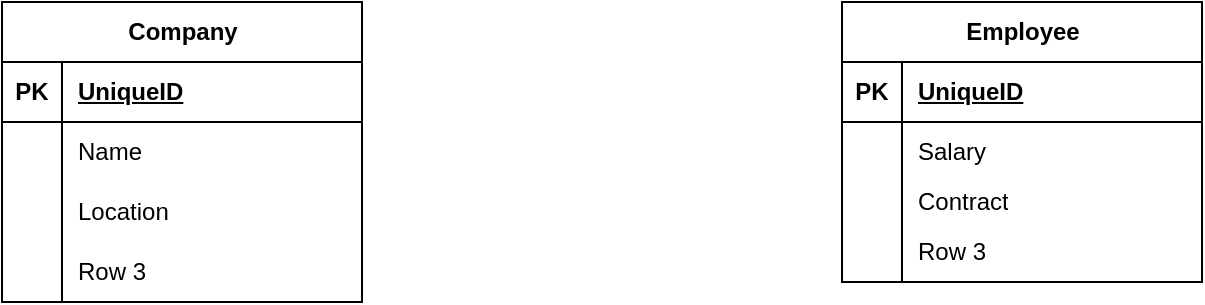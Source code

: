 <mxfile version="24.7.17" pages="2">
  <diagram name="Page-1" id="5f0bae14-7c28-e335-631c-24af17079c00">
    <mxGraphModel dx="1100" dy="990" grid="1" gridSize="10" guides="1" tooltips="1" connect="1" arrows="1" fold="1" page="1" pageScale="1" pageWidth="1100" pageHeight="850" background="none" math="0" shadow="0">
      <root>
        <mxCell id="0" />
        <mxCell id="1" parent="0" />
        <mxCell id="KXuhXTbnPs-4h79V8Q3E-3" value="Company" style="shape=table;startSize=30;container=1;collapsible=1;childLayout=tableLayout;fixedRows=1;rowLines=0;fontStyle=1;align=center;resizeLast=1;html=1;" vertex="1" parent="1">
          <mxGeometry x="220" y="250" width="180" height="150" as="geometry" />
        </mxCell>
        <mxCell id="KXuhXTbnPs-4h79V8Q3E-4" value="" style="shape=tableRow;horizontal=0;startSize=0;swimlaneHead=0;swimlaneBody=0;fillColor=none;collapsible=0;dropTarget=0;points=[[0,0.5],[1,0.5]];portConstraint=eastwest;top=0;left=0;right=0;bottom=1;" vertex="1" parent="KXuhXTbnPs-4h79V8Q3E-3">
          <mxGeometry y="30" width="180" height="30" as="geometry" />
        </mxCell>
        <mxCell id="KXuhXTbnPs-4h79V8Q3E-5" value="PK" style="shape=partialRectangle;connectable=0;fillColor=none;top=0;left=0;bottom=0;right=0;fontStyle=1;overflow=hidden;whiteSpace=wrap;html=1;" vertex="1" parent="KXuhXTbnPs-4h79V8Q3E-4">
          <mxGeometry width="30" height="30" as="geometry">
            <mxRectangle width="30" height="30" as="alternateBounds" />
          </mxGeometry>
        </mxCell>
        <mxCell id="KXuhXTbnPs-4h79V8Q3E-6" value="UniqueID" style="shape=partialRectangle;connectable=0;fillColor=none;top=0;left=0;bottom=0;right=0;align=left;spacingLeft=6;fontStyle=5;overflow=hidden;whiteSpace=wrap;html=1;" vertex="1" parent="KXuhXTbnPs-4h79V8Q3E-4">
          <mxGeometry x="30" width="150" height="30" as="geometry">
            <mxRectangle width="150" height="30" as="alternateBounds" />
          </mxGeometry>
        </mxCell>
        <mxCell id="KXuhXTbnPs-4h79V8Q3E-7" value="" style="shape=tableRow;horizontal=0;startSize=0;swimlaneHead=0;swimlaneBody=0;fillColor=none;collapsible=0;dropTarget=0;points=[[0,0.5],[1,0.5]];portConstraint=eastwest;top=0;left=0;right=0;bottom=0;" vertex="1" parent="KXuhXTbnPs-4h79V8Q3E-3">
          <mxGeometry y="60" width="180" height="30" as="geometry" />
        </mxCell>
        <mxCell id="KXuhXTbnPs-4h79V8Q3E-8" value="" style="shape=partialRectangle;connectable=0;fillColor=none;top=0;left=0;bottom=0;right=0;editable=1;overflow=hidden;whiteSpace=wrap;html=1;" vertex="1" parent="KXuhXTbnPs-4h79V8Q3E-7">
          <mxGeometry width="30" height="30" as="geometry">
            <mxRectangle width="30" height="30" as="alternateBounds" />
          </mxGeometry>
        </mxCell>
        <mxCell id="KXuhXTbnPs-4h79V8Q3E-9" value="Name" style="shape=partialRectangle;connectable=0;fillColor=none;top=0;left=0;bottom=0;right=0;align=left;spacingLeft=6;overflow=hidden;whiteSpace=wrap;html=1;" vertex="1" parent="KXuhXTbnPs-4h79V8Q3E-7">
          <mxGeometry x="30" width="150" height="30" as="geometry">
            <mxRectangle width="150" height="30" as="alternateBounds" />
          </mxGeometry>
        </mxCell>
        <mxCell id="KXuhXTbnPs-4h79V8Q3E-10" value="" style="shape=tableRow;horizontal=0;startSize=0;swimlaneHead=0;swimlaneBody=0;fillColor=none;collapsible=0;dropTarget=0;points=[[0,0.5],[1,0.5]];portConstraint=eastwest;top=0;left=0;right=0;bottom=0;" vertex="1" parent="KXuhXTbnPs-4h79V8Q3E-3">
          <mxGeometry y="90" width="180" height="30" as="geometry" />
        </mxCell>
        <mxCell id="KXuhXTbnPs-4h79V8Q3E-11" value="" style="shape=partialRectangle;connectable=0;fillColor=none;top=0;left=0;bottom=0;right=0;editable=1;overflow=hidden;whiteSpace=wrap;html=1;" vertex="1" parent="KXuhXTbnPs-4h79V8Q3E-10">
          <mxGeometry width="30" height="30" as="geometry">
            <mxRectangle width="30" height="30" as="alternateBounds" />
          </mxGeometry>
        </mxCell>
        <mxCell id="KXuhXTbnPs-4h79V8Q3E-12" value="Location" style="shape=partialRectangle;connectable=0;fillColor=none;top=0;left=0;bottom=0;right=0;align=left;spacingLeft=6;overflow=hidden;whiteSpace=wrap;html=1;" vertex="1" parent="KXuhXTbnPs-4h79V8Q3E-10">
          <mxGeometry x="30" width="150" height="30" as="geometry">
            <mxRectangle width="150" height="30" as="alternateBounds" />
          </mxGeometry>
        </mxCell>
        <mxCell id="KXuhXTbnPs-4h79V8Q3E-13" value="" style="shape=tableRow;horizontal=0;startSize=0;swimlaneHead=0;swimlaneBody=0;fillColor=none;collapsible=0;dropTarget=0;points=[[0,0.5],[1,0.5]];portConstraint=eastwest;top=0;left=0;right=0;bottom=0;" vertex="1" parent="KXuhXTbnPs-4h79V8Q3E-3">
          <mxGeometry y="120" width="180" height="30" as="geometry" />
        </mxCell>
        <mxCell id="KXuhXTbnPs-4h79V8Q3E-14" value="" style="shape=partialRectangle;connectable=0;fillColor=none;top=0;left=0;bottom=0;right=0;editable=1;overflow=hidden;whiteSpace=wrap;html=1;" vertex="1" parent="KXuhXTbnPs-4h79V8Q3E-13">
          <mxGeometry width="30" height="30" as="geometry">
            <mxRectangle width="30" height="30" as="alternateBounds" />
          </mxGeometry>
        </mxCell>
        <mxCell id="KXuhXTbnPs-4h79V8Q3E-15" value="Row 3" style="shape=partialRectangle;connectable=0;fillColor=none;top=0;left=0;bottom=0;right=0;align=left;spacingLeft=6;overflow=hidden;whiteSpace=wrap;html=1;" vertex="1" parent="KXuhXTbnPs-4h79V8Q3E-13">
          <mxGeometry x="30" width="150" height="30" as="geometry">
            <mxRectangle width="150" height="30" as="alternateBounds" />
          </mxGeometry>
        </mxCell>
        <mxCell id="KXuhXTbnPs-4h79V8Q3E-16" value="Employee" style="shape=table;startSize=30;container=1;collapsible=1;childLayout=tableLayout;fixedRows=1;rowLines=0;fontStyle=1;align=center;resizeLast=1;html=1;" vertex="1" parent="1">
          <mxGeometry x="640" y="250" width="180" height="140" as="geometry" />
        </mxCell>
        <mxCell id="KXuhXTbnPs-4h79V8Q3E-17" value="" style="shape=tableRow;horizontal=0;startSize=0;swimlaneHead=0;swimlaneBody=0;fillColor=none;collapsible=0;dropTarget=0;points=[[0,0.5],[1,0.5]];portConstraint=eastwest;top=0;left=0;right=0;bottom=1;" vertex="1" parent="KXuhXTbnPs-4h79V8Q3E-16">
          <mxGeometry y="30" width="180" height="30" as="geometry" />
        </mxCell>
        <mxCell id="KXuhXTbnPs-4h79V8Q3E-18" value="PK" style="shape=partialRectangle;connectable=0;fillColor=none;top=0;left=0;bottom=0;right=0;fontStyle=1;overflow=hidden;whiteSpace=wrap;html=1;" vertex="1" parent="KXuhXTbnPs-4h79V8Q3E-17">
          <mxGeometry width="30" height="30" as="geometry">
            <mxRectangle width="30" height="30" as="alternateBounds" />
          </mxGeometry>
        </mxCell>
        <mxCell id="KXuhXTbnPs-4h79V8Q3E-19" value="UniqueID" style="shape=partialRectangle;connectable=0;fillColor=none;top=0;left=0;bottom=0;right=0;align=left;spacingLeft=6;fontStyle=5;overflow=hidden;whiteSpace=wrap;html=1;" vertex="1" parent="KXuhXTbnPs-4h79V8Q3E-17">
          <mxGeometry x="30" width="150" height="30" as="geometry">
            <mxRectangle width="150" height="30" as="alternateBounds" />
          </mxGeometry>
        </mxCell>
        <mxCell id="KXuhXTbnPs-4h79V8Q3E-20" value="" style="shape=tableRow;horizontal=0;startSize=0;swimlaneHead=0;swimlaneBody=0;fillColor=none;collapsible=0;dropTarget=0;points=[[0,0.5],[1,0.5]];portConstraint=eastwest;top=0;left=0;right=0;bottom=0;" vertex="1" parent="KXuhXTbnPs-4h79V8Q3E-16">
          <mxGeometry y="60" width="180" height="30" as="geometry" />
        </mxCell>
        <mxCell id="KXuhXTbnPs-4h79V8Q3E-21" value="" style="shape=partialRectangle;connectable=0;fillColor=none;top=0;left=0;bottom=0;right=0;editable=1;overflow=hidden;whiteSpace=wrap;html=1;" vertex="1" parent="KXuhXTbnPs-4h79V8Q3E-20">
          <mxGeometry width="30" height="30" as="geometry">
            <mxRectangle width="30" height="30" as="alternateBounds" />
          </mxGeometry>
        </mxCell>
        <mxCell id="KXuhXTbnPs-4h79V8Q3E-22" value="Salary" style="shape=partialRectangle;connectable=0;fillColor=none;top=0;left=0;bottom=0;right=0;align=left;spacingLeft=6;overflow=hidden;whiteSpace=wrap;html=1;" vertex="1" parent="KXuhXTbnPs-4h79V8Q3E-20">
          <mxGeometry x="30" width="150" height="30" as="geometry">
            <mxRectangle width="150" height="30" as="alternateBounds" />
          </mxGeometry>
        </mxCell>
        <mxCell id="KXuhXTbnPs-4h79V8Q3E-23" value="" style="shape=tableRow;horizontal=0;startSize=0;swimlaneHead=0;swimlaneBody=0;fillColor=none;collapsible=0;dropTarget=0;points=[[0,0.5],[1,0.5]];portConstraint=eastwest;top=0;left=0;right=0;bottom=0;" vertex="1" parent="KXuhXTbnPs-4h79V8Q3E-16">
          <mxGeometry y="90" width="180" height="20" as="geometry" />
        </mxCell>
        <mxCell id="KXuhXTbnPs-4h79V8Q3E-24" value="" style="shape=partialRectangle;connectable=0;fillColor=none;top=0;left=0;bottom=0;right=0;editable=1;overflow=hidden;whiteSpace=wrap;html=1;" vertex="1" parent="KXuhXTbnPs-4h79V8Q3E-23">
          <mxGeometry width="30" height="20" as="geometry">
            <mxRectangle width="30" height="20" as="alternateBounds" />
          </mxGeometry>
        </mxCell>
        <mxCell id="KXuhXTbnPs-4h79V8Q3E-25" value="Contract" style="shape=partialRectangle;connectable=0;fillColor=none;top=0;left=0;bottom=0;right=0;align=left;spacingLeft=6;overflow=hidden;whiteSpace=wrap;html=1;" vertex="1" parent="KXuhXTbnPs-4h79V8Q3E-23">
          <mxGeometry x="30" width="150" height="20" as="geometry">
            <mxRectangle width="150" height="20" as="alternateBounds" />
          </mxGeometry>
        </mxCell>
        <mxCell id="KXuhXTbnPs-4h79V8Q3E-26" value="" style="shape=tableRow;horizontal=0;startSize=0;swimlaneHead=0;swimlaneBody=0;fillColor=none;collapsible=0;dropTarget=0;points=[[0,0.5],[1,0.5]];portConstraint=eastwest;top=0;left=0;right=0;bottom=0;" vertex="1" parent="KXuhXTbnPs-4h79V8Q3E-16">
          <mxGeometry y="110" width="180" height="30" as="geometry" />
        </mxCell>
        <mxCell id="KXuhXTbnPs-4h79V8Q3E-27" value="" style="shape=partialRectangle;connectable=0;fillColor=none;top=0;left=0;bottom=0;right=0;editable=1;overflow=hidden;whiteSpace=wrap;html=1;" vertex="1" parent="KXuhXTbnPs-4h79V8Q3E-26">
          <mxGeometry width="30" height="30" as="geometry">
            <mxRectangle width="30" height="30" as="alternateBounds" />
          </mxGeometry>
        </mxCell>
        <mxCell id="KXuhXTbnPs-4h79V8Q3E-28" value="Row 3" style="shape=partialRectangle;connectable=0;fillColor=none;top=0;left=0;bottom=0;right=0;align=left;spacingLeft=6;overflow=hidden;whiteSpace=wrap;html=1;" vertex="1" parent="KXuhXTbnPs-4h79V8Q3E-26">
          <mxGeometry x="30" width="150" height="30" as="geometry">
            <mxRectangle width="150" height="30" as="alternateBounds" />
          </mxGeometry>
        </mxCell>
      </root>
    </mxGraphModel>
  </diagram>
  <diagram id="wOaqw08YVH0bUd4vD13E" name="CompanyAdminSoftware">
    <mxGraphModel dx="1571" dy="1414" grid="1" gridSize="10" guides="1" tooltips="1" connect="1" arrows="1" fold="1" page="1" pageScale="1" pageWidth="3000" pageHeight="3000" math="0" shadow="0">
      <root>
        <mxCell id="0" />
        <mxCell id="1" parent="0" />
        <mxCell id="pAGdKH4TOpfeRksINePv-3" value="&lt;div&gt;Startup&lt;/div&gt;&lt;div&gt;&lt;br&gt;&lt;/div&gt;&lt;div&gt;&lt;br&gt;&lt;/div&gt;&lt;div&gt;&lt;br&gt;&lt;/div&gt;&lt;div&gt;&lt;br&gt;&lt;/div&gt;&lt;div&gt;&lt;br&gt;&lt;/div&gt;&lt;div&gt;&lt;br&gt;&lt;/div&gt;&lt;div&gt;&lt;br&gt;&lt;/div&gt;&lt;div&gt;&lt;br&gt;&lt;/div&gt;&lt;div&gt;&lt;br&gt;&lt;/div&gt;&lt;div&gt;&lt;br&gt;&lt;/div&gt;&lt;div&gt;&lt;br&gt;&lt;/div&gt;&lt;div&gt;&lt;br&gt;&lt;/div&gt;&lt;div&gt;&lt;br&gt;&lt;/div&gt;&lt;div&gt;&lt;br&gt;&lt;/div&gt;&lt;div&gt;&lt;br&gt;&lt;/div&gt;&lt;div&gt;&lt;br&gt;&lt;/div&gt;&lt;div&gt;&lt;br&gt;&lt;/div&gt;&lt;div&gt;&lt;br&gt;&lt;/div&gt;&lt;div&gt;&lt;br&gt;&lt;/div&gt;&lt;div&gt;&lt;br&gt;&lt;/div&gt;&lt;div&gt;&lt;br&gt;&lt;/div&gt;&lt;div&gt;&lt;br&gt;&lt;/div&gt;&lt;div&gt;&lt;br&gt;&lt;/div&gt;&lt;div&gt;&lt;br&gt;&lt;/div&gt;&lt;div&gt;&lt;br&gt;&lt;/div&gt;&lt;div&gt;&lt;br&gt;&lt;/div&gt;&lt;div&gt;&lt;br&gt;&lt;/div&gt;&lt;div&gt;&lt;br&gt;&lt;/div&gt;&lt;div&gt;&lt;br&gt;&lt;/div&gt;&lt;div&gt;&lt;br&gt;&lt;/div&gt;&lt;div&gt;&lt;br&gt;&lt;/div&gt;&lt;div&gt;&lt;br&gt;&lt;/div&gt;&lt;div&gt;&lt;br&gt;&lt;/div&gt;&lt;div&gt;&lt;br&gt;&lt;/div&gt;" style="html=1;dropTarget=0;whiteSpace=wrap;" vertex="1" parent="1">
          <mxGeometry x="110" y="140" width="790" height="520" as="geometry" />
        </mxCell>
        <mxCell id="pAGdKH4TOpfeRksINePv-4" value="" style="shape=module;jettyWidth=8;jettyHeight=4;" vertex="1" parent="pAGdKH4TOpfeRksINePv-3">
          <mxGeometry x="1" width="20" height="20" relative="1" as="geometry">
            <mxPoint x="-27" y="7" as="offset" />
          </mxGeometry>
        </mxCell>
        <mxCell id="pAGdKH4TOpfeRksINePv-10" style="edgeStyle=orthogonalEdgeStyle;rounded=0;orthogonalLoop=1;jettySize=auto;html=1;entryX=0.5;entryY=0;entryDx=0;entryDy=0;" edge="1" parent="1" source="pAGdKH4TOpfeRksINePv-1" target="pAGdKH4TOpfeRksINePv-8">
          <mxGeometry relative="1" as="geometry" />
        </mxCell>
        <mxCell id="pAGdKH4TOpfeRksINePv-13" style="edgeStyle=orthogonalEdgeStyle;rounded=0;orthogonalLoop=1;jettySize=auto;html=1;" edge="1" parent="1" source="pAGdKH4TOpfeRksINePv-1" target="pAGdKH4TOpfeRksINePv-11">
          <mxGeometry relative="1" as="geometry" />
        </mxCell>
        <mxCell id="pAGdKH4TOpfeRksINePv-51" style="edgeStyle=orthogonalEdgeStyle;rounded=0;orthogonalLoop=1;jettySize=auto;html=1;entryX=0;entryY=0.5;entryDx=0;entryDy=0;" edge="1" parent="1" source="pAGdKH4TOpfeRksINePv-1" target="pAGdKH4TOpfeRksINePv-19">
          <mxGeometry relative="1" as="geometry" />
        </mxCell>
        <mxCell id="pAGdKH4TOpfeRksINePv-1" value="Registration" style="html=1;dropTarget=0;whiteSpace=wrap;" vertex="1" parent="1">
          <mxGeometry x="390" y="320" width="160" height="90" as="geometry" />
        </mxCell>
        <mxCell id="pAGdKH4TOpfeRksINePv-2" value="" style="shape=module;jettyWidth=8;jettyHeight=4;" vertex="1" parent="pAGdKH4TOpfeRksINePv-1">
          <mxGeometry x="1" width="20" height="20" relative="1" as="geometry">
            <mxPoint x="-27" y="7" as="offset" />
          </mxGeometry>
        </mxCell>
        <mxCell id="pAGdKH4TOpfeRksINePv-6" style="edgeStyle=orthogonalEdgeStyle;rounded=0;orthogonalLoop=1;jettySize=auto;html=1;entryX=0;entryY=0.5;entryDx=0;entryDy=0;" edge="1" parent="1" source="pAGdKH4TOpfeRksINePv-5" target="pAGdKH4TOpfeRksINePv-1">
          <mxGeometry relative="1" as="geometry" />
        </mxCell>
        <mxCell id="pAGdKH4TOpfeRksINePv-16" style="edgeStyle=orthogonalEdgeStyle;rounded=0;orthogonalLoop=1;jettySize=auto;html=1;" edge="1" parent="1" source="pAGdKH4TOpfeRksINePv-5" target="pAGdKH4TOpfeRksINePv-14">
          <mxGeometry relative="1" as="geometry" />
        </mxCell>
        <mxCell id="pAGdKH4TOpfeRksINePv-5" value="Start" style="html=1;whiteSpace=wrap;" vertex="1" parent="1">
          <mxGeometry x="40" y="170" width="70" height="40" as="geometry" />
        </mxCell>
        <mxCell id="pAGdKH4TOpfeRksINePv-8" value="Validation&amp;nbsp; Input Data" style="html=1;dropTarget=0;whiteSpace=wrap;" vertex="1" parent="1">
          <mxGeometry x="160" y="510" width="150" height="100" as="geometry" />
        </mxCell>
        <mxCell id="pAGdKH4TOpfeRksINePv-9" value="" style="shape=module;jettyWidth=8;jettyHeight=4;" vertex="1" parent="pAGdKH4TOpfeRksINePv-8">
          <mxGeometry x="1" width="20" height="20" relative="1" as="geometry">
            <mxPoint x="-27" y="7" as="offset" />
          </mxGeometry>
        </mxCell>
        <mxCell id="pAGdKH4TOpfeRksINePv-11" value="Sava Information Locally/ Temporary" style="html=1;dropTarget=0;whiteSpace=wrap;" vertex="1" parent="1">
          <mxGeometry x="500" y="490" width="140" height="80" as="geometry" />
        </mxCell>
        <mxCell id="pAGdKH4TOpfeRksINePv-12" value="" style="shape=module;jettyWidth=8;jettyHeight=4;" vertex="1" parent="pAGdKH4TOpfeRksINePv-11">
          <mxGeometry x="1" width="20" height="20" relative="1" as="geometry">
            <mxPoint x="-27" y="7" as="offset" />
          </mxGeometry>
        </mxCell>
        <mxCell id="pAGdKH4TOpfeRksINePv-25" style="edgeStyle=orthogonalEdgeStyle;rounded=0;orthogonalLoop=1;jettySize=auto;html=1;entryX=0;entryY=0.5;entryDx=0;entryDy=0;" edge="1" parent="1" source="pAGdKH4TOpfeRksINePv-14" target="pAGdKH4TOpfeRksINePv-19">
          <mxGeometry relative="1" as="geometry">
            <mxPoint x="910" y="320" as="targetPoint" />
          </mxGeometry>
        </mxCell>
        <mxCell id="pAGdKH4TOpfeRksINePv-14" value="Login" style="html=1;dropTarget=0;whiteSpace=wrap;" vertex="1" parent="1">
          <mxGeometry x="370" y="190" width="160" height="90" as="geometry" />
        </mxCell>
        <mxCell id="pAGdKH4TOpfeRksINePv-15" value="" style="shape=module;jettyWidth=8;jettyHeight=4;" vertex="1" parent="pAGdKH4TOpfeRksINePv-14">
          <mxGeometry x="1" width="20" height="20" relative="1" as="geometry">
            <mxPoint x="-27" y="7" as="offset" />
          </mxGeometry>
        </mxCell>
        <mxCell id="pAGdKH4TOpfeRksINePv-17" value="Database" style="shape=cylinder3;whiteSpace=wrap;html=1;boundedLbl=1;backgroundOutline=1;size=15;" vertex="1" parent="1">
          <mxGeometry x="1110" y="140" width="100" height="140" as="geometry" />
        </mxCell>
        <mxCell id="pAGdKH4TOpfeRksINePv-19" value="Database Connector" style="rounded=0;whiteSpace=wrap;html=1;" vertex="1" parent="1">
          <mxGeometry x="900" y="205" width="90" height="60" as="geometry" />
        </mxCell>
        <mxCell id="pAGdKH4TOpfeRksINePv-20" style="edgeStyle=orthogonalEdgeStyle;rounded=0;orthogonalLoop=1;jettySize=auto;html=1;entryX=0;entryY=0.5;entryDx=0;entryDy=0;entryPerimeter=0;" edge="1" parent="1" source="pAGdKH4TOpfeRksINePv-19" target="pAGdKH4TOpfeRksINePv-17">
          <mxGeometry relative="1" as="geometry" />
        </mxCell>
        <mxCell id="pAGdKH4TOpfeRksINePv-29" value="Validation Input Data&lt;div&gt;&lt;br&gt;&lt;/div&gt;&lt;div&gt;&lt;br&gt;&lt;/div&gt;&lt;div&gt;&lt;br&gt;&lt;/div&gt;&lt;div&gt;&lt;br&gt;&lt;/div&gt;&lt;div&gt;&lt;br&gt;&lt;/div&gt;&lt;div&gt;&lt;br&gt;&lt;/div&gt;&lt;div&gt;&lt;br&gt;&lt;/div&gt;&lt;div&gt;&lt;br&gt;&lt;/div&gt;&lt;div&gt;&lt;br&gt;&lt;/div&gt;&lt;div&gt;&lt;br&gt;&lt;/div&gt;&lt;div&gt;&lt;br&gt;&lt;/div&gt;&lt;div&gt;&lt;br&gt;&lt;/div&gt;&lt;div&gt;&lt;br&gt;&lt;/div&gt;&lt;div&gt;&lt;br&gt;&lt;/div&gt;&lt;div&gt;&lt;br&gt;&lt;/div&gt;&lt;div&gt;&lt;br&gt;&lt;/div&gt;&lt;div&gt;&lt;br&gt;&lt;/div&gt;&lt;div&gt;&lt;br&gt;&lt;/div&gt;&lt;div&gt;&lt;br&gt;&lt;/div&gt;&lt;div&gt;&lt;br&gt;&lt;/div&gt;&lt;div&gt;&lt;br&gt;&lt;/div&gt;&lt;div&gt;&lt;br&gt;&lt;/div&gt;&lt;div&gt;&lt;br&gt;&lt;/div&gt;&lt;div&gt;&lt;br&gt;&lt;/div&gt;&lt;div&gt;&lt;br&gt;&lt;/div&gt;&lt;div&gt;&lt;br&gt;&lt;/div&gt;&lt;div&gt;&lt;br&gt;&lt;/div&gt;&lt;div&gt;&lt;br&gt;&lt;/div&gt;&lt;div&gt;&lt;br&gt;&lt;/div&gt;&lt;div&gt;&lt;br&gt;&lt;/div&gt;&lt;div&gt;&lt;br&gt;&lt;/div&gt;&lt;div&gt;&lt;br&gt;&lt;/div&gt;&lt;div&gt;&lt;br&gt;&lt;/div&gt;&lt;div&gt;&lt;br&gt;&lt;/div&gt;&lt;div&gt;&lt;br&gt;&lt;/div&gt;" style="rounded=0;whiteSpace=wrap;html=1;" vertex="1" parent="1">
          <mxGeometry x="230" y="750" width="790" height="540" as="geometry" />
        </mxCell>
        <mxCell id="pAGdKH4TOpfeRksINePv-32" style="edgeStyle=orthogonalEdgeStyle;rounded=0;orthogonalLoop=1;jettySize=auto;html=1;" edge="1" parent="1" source="pAGdKH4TOpfeRksINePv-30">
          <mxGeometry relative="1" as="geometry">
            <mxPoint x="500" y="830" as="targetPoint" />
          </mxGeometry>
        </mxCell>
        <mxCell id="pAGdKH4TOpfeRksINePv-42" style="edgeStyle=orthogonalEdgeStyle;rounded=0;orthogonalLoop=1;jettySize=auto;html=1;" edge="1" parent="1" source="pAGdKH4TOpfeRksINePv-30" target="pAGdKH4TOpfeRksINePv-40">
          <mxGeometry relative="1" as="geometry" />
        </mxCell>
        <mxCell id="pAGdKH4TOpfeRksINePv-45" style="edgeStyle=orthogonalEdgeStyle;rounded=0;orthogonalLoop=1;jettySize=auto;html=1;" edge="1" parent="1" source="pAGdKH4TOpfeRksINePv-30" target="pAGdKH4TOpfeRksINePv-43">
          <mxGeometry relative="1" as="geometry">
            <Array as="points">
              <mxPoint x="490" y="845" />
            </Array>
          </mxGeometry>
        </mxCell>
        <mxCell id="pAGdKH4TOpfeRksINePv-30" value="Input Data" style="rounded=0;whiteSpace=wrap;html=1;" vertex="1" parent="1">
          <mxGeometry x="140" y="820" width="90" height="50" as="geometry" />
        </mxCell>
        <mxCell id="pAGdKH4TOpfeRksINePv-33" value="Database Connector" style="rounded=0;whiteSpace=wrap;html=1;" vertex="1" parent="1">
          <mxGeometry x="1020" y="800" width="90" height="60" as="geometry" />
        </mxCell>
        <mxCell id="pAGdKH4TOpfeRksINePv-35" style="edgeStyle=orthogonalEdgeStyle;rounded=0;orthogonalLoop=1;jettySize=auto;html=1;" edge="1" parent="1" source="pAGdKH4TOpfeRksINePv-34" target="pAGdKH4TOpfeRksINePv-33">
          <mxGeometry relative="1" as="geometry" />
        </mxCell>
        <mxCell id="pAGdKH4TOpfeRksINePv-34" value="Database" style="shape=cylinder3;whiteSpace=wrap;html=1;boundedLbl=1;backgroundOutline=1;size=15;" vertex="1" parent="1">
          <mxGeometry x="1190" y="760" width="100" height="140" as="geometry" />
        </mxCell>
        <mxCell id="pAGdKH4TOpfeRksINePv-39" style="edgeStyle=orthogonalEdgeStyle;rounded=0;orthogonalLoop=1;jettySize=auto;html=1;" edge="1" parent="1" source="pAGdKH4TOpfeRksINePv-37" target="pAGdKH4TOpfeRksINePv-33">
          <mxGeometry relative="1" as="geometry" />
        </mxCell>
        <mxCell id="pAGdKH4TOpfeRksINePv-37" value="Check Company already exists" style="html=1;dropTarget=0;whiteSpace=wrap;" vertex="1" parent="1">
          <mxGeometry x="500" y="785" width="180" height="90" as="geometry" />
        </mxCell>
        <mxCell id="pAGdKH4TOpfeRksINePv-38" value="" style="shape=module;jettyWidth=8;jettyHeight=4;" vertex="1" parent="pAGdKH4TOpfeRksINePv-37">
          <mxGeometry x="1" width="20" height="20" relative="1" as="geometry">
            <mxPoint x="-27" y="7" as="offset" />
          </mxGeometry>
        </mxCell>
        <mxCell id="pAGdKH4TOpfeRksINePv-40" value="Check every neccessary input not empty&amp;nbsp;" style="html=1;dropTarget=0;whiteSpace=wrap;" vertex="1" parent="1">
          <mxGeometry x="260" y="930" width="180" height="90" as="geometry" />
        </mxCell>
        <mxCell id="pAGdKH4TOpfeRksINePv-41" value="" style="shape=module;jettyWidth=8;jettyHeight=4;" vertex="1" parent="pAGdKH4TOpfeRksINePv-40">
          <mxGeometry x="1" width="20" height="20" relative="1" as="geometry">
            <mxPoint x="-27" y="7" as="offset" />
          </mxGeometry>
        </mxCell>
        <mxCell id="pAGdKH4TOpfeRksINePv-47" style="edgeStyle=orthogonalEdgeStyle;rounded=0;orthogonalLoop=1;jettySize=auto;html=1;entryX=1;entryY=0.5;entryDx=0;entryDy=0;" edge="1" parent="1" source="pAGdKH4TOpfeRksINePv-43" target="pAGdKH4TOpfeRksINePv-46">
          <mxGeometry relative="1" as="geometry" />
        </mxCell>
        <mxCell id="pAGdKH4TOpfeRksINePv-43" value="Check input possible" style="html=1;dropTarget=0;whiteSpace=wrap;" vertex="1" parent="1">
          <mxGeometry x="300" y="1080" width="180" height="90" as="geometry" />
        </mxCell>
        <mxCell id="pAGdKH4TOpfeRksINePv-44" value="" style="shape=module;jettyWidth=8;jettyHeight=4;" vertex="1" parent="pAGdKH4TOpfeRksINePv-43">
          <mxGeometry x="1" width="20" height="20" relative="1" as="geometry">
            <mxPoint x="-27" y="7" as="offset" />
          </mxGeometry>
        </mxCell>
        <mxCell id="pAGdKH4TOpfeRksINePv-46" value="Web" style="whiteSpace=wrap;html=1;" vertex="1" parent="1">
          <mxGeometry x="130" y="1100" width="100" height="70" as="geometry" />
        </mxCell>
      </root>
    </mxGraphModel>
  </diagram>
</mxfile>
